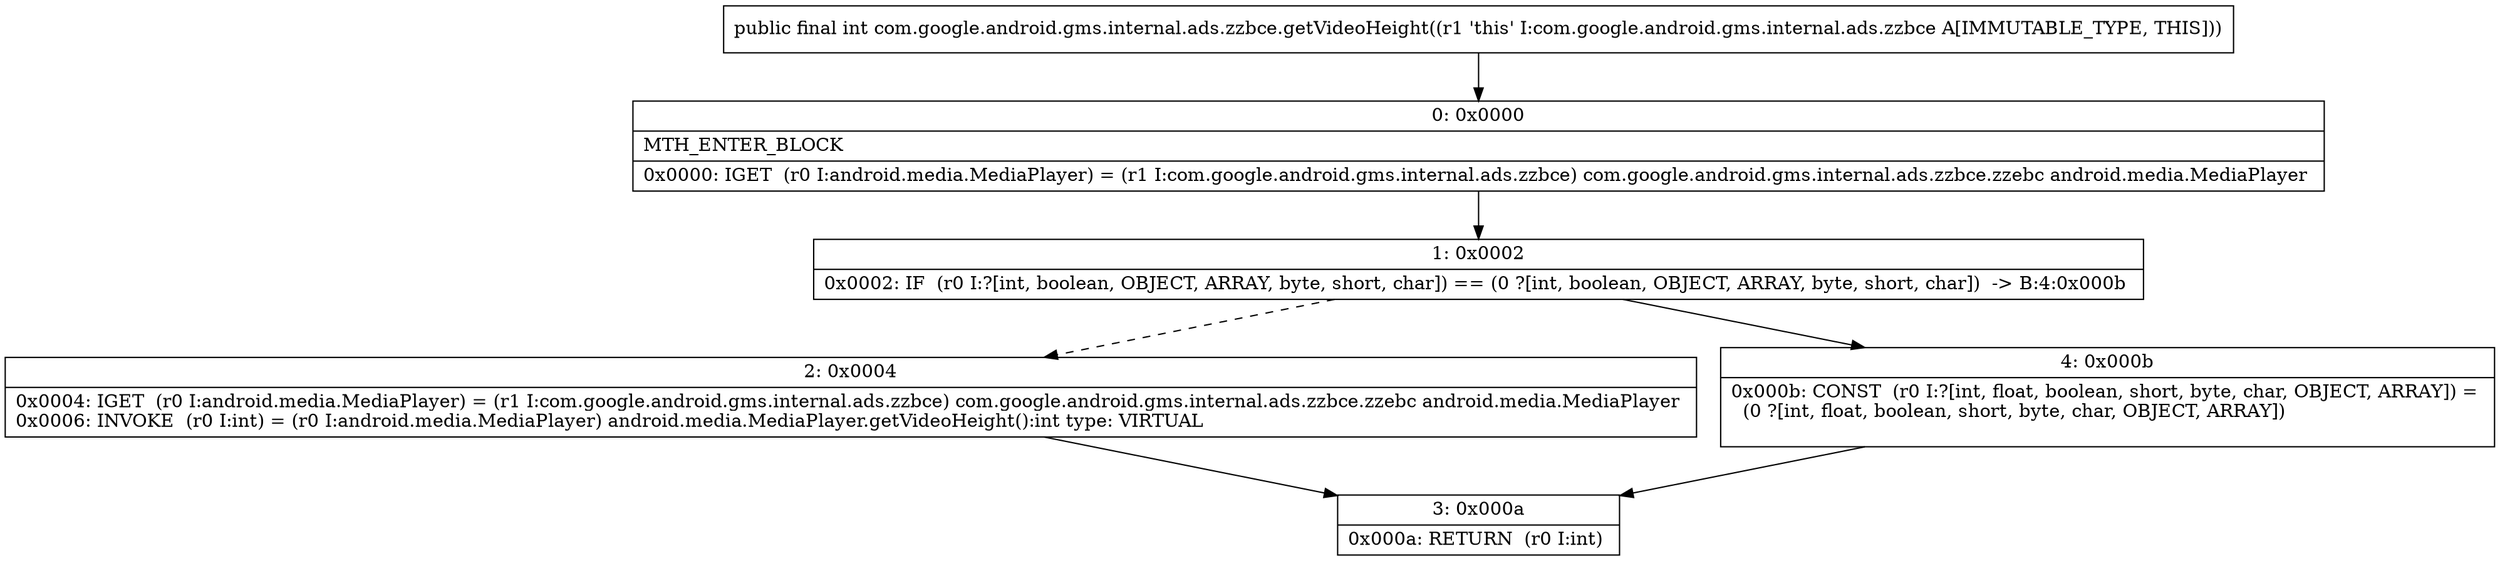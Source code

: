 digraph "CFG forcom.google.android.gms.internal.ads.zzbce.getVideoHeight()I" {
Node_0 [shape=record,label="{0\:\ 0x0000|MTH_ENTER_BLOCK\l|0x0000: IGET  (r0 I:android.media.MediaPlayer) = (r1 I:com.google.android.gms.internal.ads.zzbce) com.google.android.gms.internal.ads.zzbce.zzebc android.media.MediaPlayer \l}"];
Node_1 [shape=record,label="{1\:\ 0x0002|0x0002: IF  (r0 I:?[int, boolean, OBJECT, ARRAY, byte, short, char]) == (0 ?[int, boolean, OBJECT, ARRAY, byte, short, char])  \-\> B:4:0x000b \l}"];
Node_2 [shape=record,label="{2\:\ 0x0004|0x0004: IGET  (r0 I:android.media.MediaPlayer) = (r1 I:com.google.android.gms.internal.ads.zzbce) com.google.android.gms.internal.ads.zzbce.zzebc android.media.MediaPlayer \l0x0006: INVOKE  (r0 I:int) = (r0 I:android.media.MediaPlayer) android.media.MediaPlayer.getVideoHeight():int type: VIRTUAL \l}"];
Node_3 [shape=record,label="{3\:\ 0x000a|0x000a: RETURN  (r0 I:int) \l}"];
Node_4 [shape=record,label="{4\:\ 0x000b|0x000b: CONST  (r0 I:?[int, float, boolean, short, byte, char, OBJECT, ARRAY]) = \l  (0 ?[int, float, boolean, short, byte, char, OBJECT, ARRAY])\l \l}"];
MethodNode[shape=record,label="{public final int com.google.android.gms.internal.ads.zzbce.getVideoHeight((r1 'this' I:com.google.android.gms.internal.ads.zzbce A[IMMUTABLE_TYPE, THIS])) }"];
MethodNode -> Node_0;
Node_0 -> Node_1;
Node_1 -> Node_2[style=dashed];
Node_1 -> Node_4;
Node_2 -> Node_3;
Node_4 -> Node_3;
}

